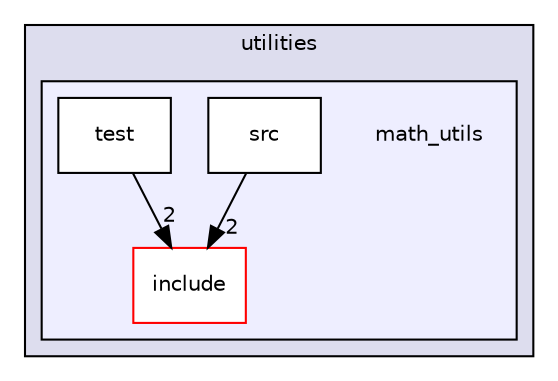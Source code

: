 digraph "catkin_ws/src/utilities/math_utils" {
  compound=true
  node [ fontsize="10", fontname="Helvetica"];
  edge [ labelfontsize="10", labelfontname="Helvetica"];
  subgraph clusterdir_ccddda87566ee263eec2f42a65371c71 {
    graph [ bgcolor="#ddddee", pencolor="black", label="utilities" fontname="Helvetica", fontsize="10", URL="dir_ccddda87566ee263eec2f42a65371c71.html"]
  subgraph clusterdir_94c55b1be412a3aa9823df63b99aaf0f {
    graph [ bgcolor="#eeeeff", pencolor="black", label="" URL="dir_94c55b1be412a3aa9823df63b99aaf0f.html"];
    dir_94c55b1be412a3aa9823df63b99aaf0f [shape=plaintext label="math_utils"];
  dir_500a52c582ac3a9bd56835338af3c012 [shape=box label="include" fillcolor="white" style="filled" color="red" URL="dir_500a52c582ac3a9bd56835338af3c012.html"];
  dir_7cf9ae44b0b3ae6b1d5261af6b2c455d [shape=box label="src" fillcolor="white" style="filled" URL="dir_7cf9ae44b0b3ae6b1d5261af6b2c455d.html"];
  dir_c47e4b5e63c10a1d2bc59a45621d224d [shape=box label="test" fillcolor="white" style="filled" URL="dir_c47e4b5e63c10a1d2bc59a45621d224d.html"];
  }
  }
  dir_c47e4b5e63c10a1d2bc59a45621d224d->dir_500a52c582ac3a9bd56835338af3c012 [headlabel="2", labeldistance=1.5 headhref="dir_000098_000095.html"];
  dir_7cf9ae44b0b3ae6b1d5261af6b2c455d->dir_500a52c582ac3a9bd56835338af3c012 [headlabel="2", labeldistance=1.5 headhref="dir_000097_000095.html"];
}
